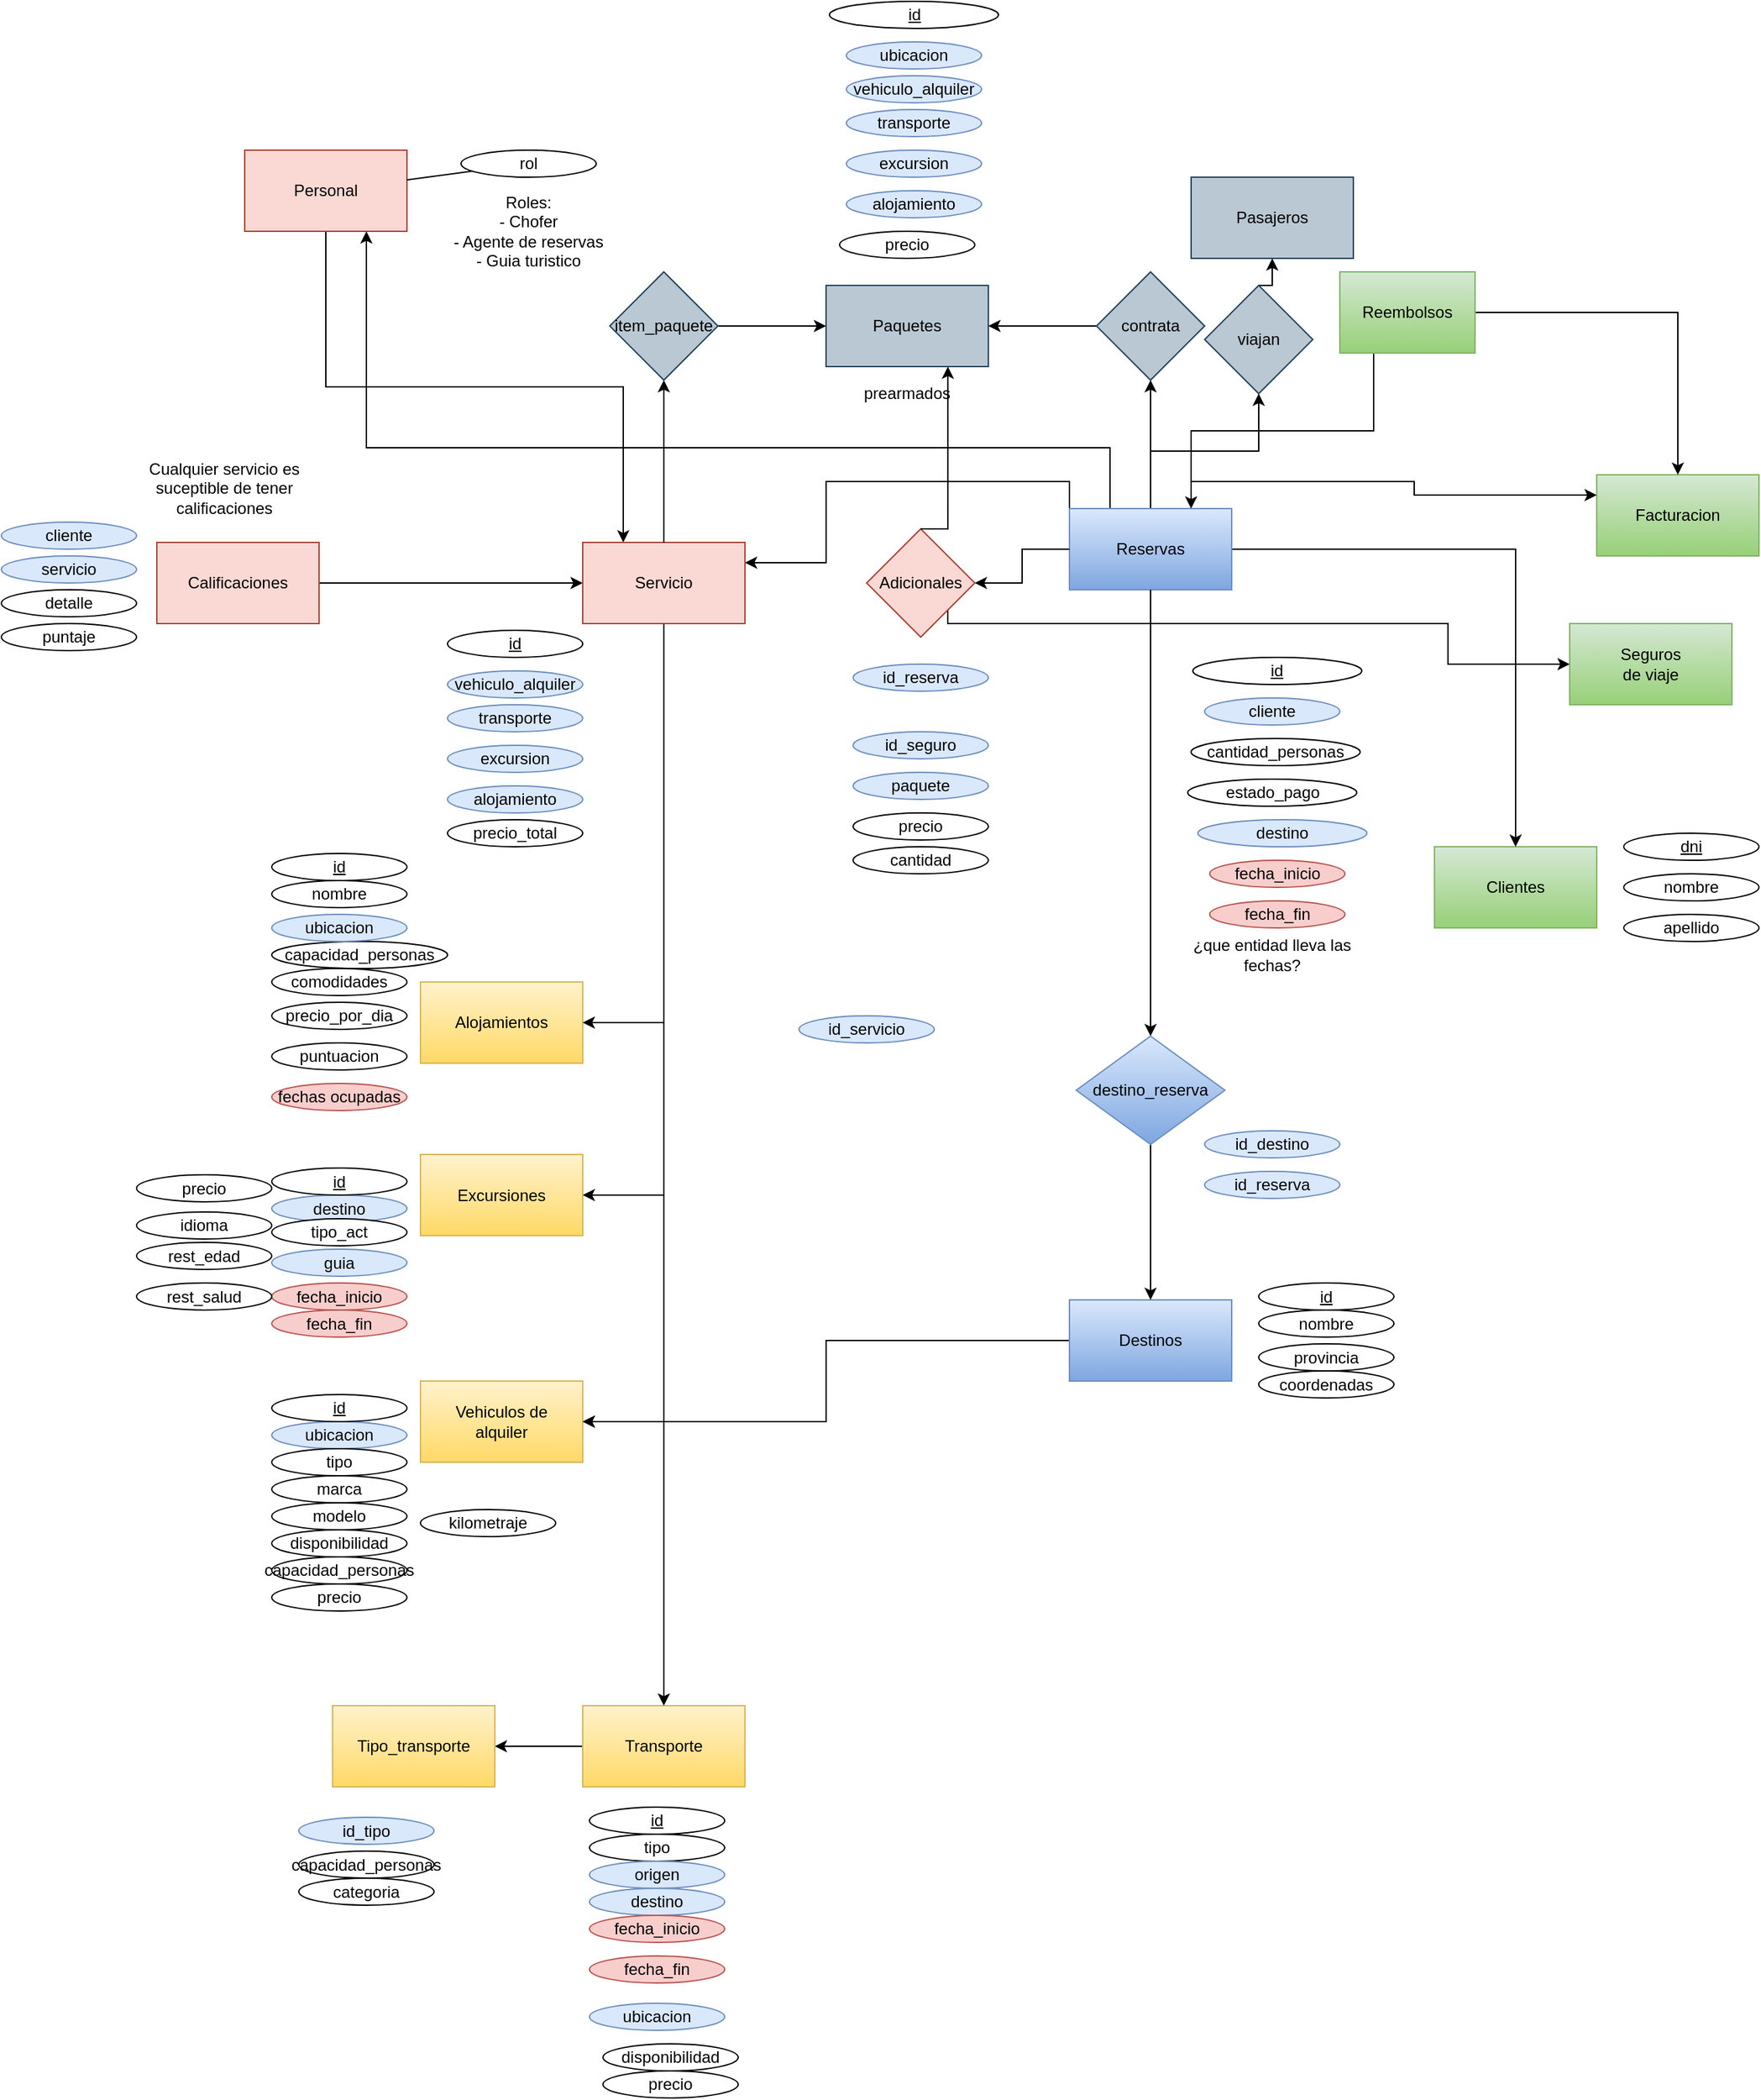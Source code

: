 <mxfile version="24.7.17">
  <diagram name="Page-1" id="UrSIMHSN78dXL3oGRir0">
    <mxGraphModel dx="1760" dy="1890" grid="1" gridSize="10" guides="1" tooltips="1" connect="1" arrows="1" fold="1" page="1" pageScale="1" pageWidth="850" pageHeight="1100" math="0" shadow="0">
      <root>
        <mxCell id="0" />
        <mxCell id="1" parent="0" />
        <mxCell id="R2IqZ1rW75b092OCPJyT-34" style="edgeStyle=orthogonalEdgeStyle;rounded=0;orthogonalLoop=1;jettySize=auto;html=1;" parent="1" source="o-_3mG_s1K9jIx6jlIY4-4" target="R2IqZ1rW75b092OCPJyT-31" edge="1">
          <mxGeometry relative="1" as="geometry" />
        </mxCell>
        <mxCell id="o-_3mG_s1K9jIx6jlIY4-4" value="Transporte" style="rounded=0;whiteSpace=wrap;html=1;fillColor=#fff2cc;strokeColor=#d6b656;gradientColor=#ffd966;" parent="1" vertex="1">
          <mxGeometry x="1000" y="1170" width="120" height="60" as="geometry" />
        </mxCell>
        <mxCell id="o-_3mG_s1K9jIx6jlIY4-6" value="Vehiculos de&lt;br&gt;alquiler" style="rounded=0;whiteSpace=wrap;html=1;fillColor=#fff2cc;strokeColor=#d6b656;gradientColor=#ffd966;" parent="1" vertex="1">
          <mxGeometry x="880" y="930" width="120" height="60" as="geometry" />
        </mxCell>
        <mxCell id="o-_3mG_s1K9jIx6jlIY4-8" value="Facturacion" style="rounded=0;whiteSpace=wrap;html=1;fillColor=#d5e8d4;strokeColor=#82b366;gradientColor=#97d077;" parent="1" vertex="1">
          <mxGeometry x="1750" y="260" width="120" height="60" as="geometry" />
        </mxCell>
        <mxCell id="jHd-pFRLJOlzFXW1EjXZ-3" style="edgeStyle=orthogonalEdgeStyle;rounded=0;orthogonalLoop=1;jettySize=auto;html=1;exitX=1;exitY=0.5;exitDx=0;exitDy=0;entryX=0.5;entryY=0;entryDx=0;entryDy=0;" parent="1" source="o-_3mG_s1K9jIx6jlIY4-9" target="o-_3mG_s1K9jIx6jlIY4-8" edge="1">
          <mxGeometry relative="1" as="geometry" />
        </mxCell>
        <mxCell id="jHd-pFRLJOlzFXW1EjXZ-4" style="edgeStyle=orthogonalEdgeStyle;rounded=0;orthogonalLoop=1;jettySize=auto;html=1;exitX=0.25;exitY=1;exitDx=0;exitDy=0;entryX=0.75;entryY=0;entryDx=0;entryDy=0;" parent="1" source="o-_3mG_s1K9jIx6jlIY4-9" target="o-_3mG_s1K9jIx6jlIY4-84" edge="1">
          <mxGeometry relative="1" as="geometry" />
        </mxCell>
        <mxCell id="o-_3mG_s1K9jIx6jlIY4-9" value="Reembolsos" style="rounded=0;whiteSpace=wrap;html=1;fillColor=#d5e8d4;strokeColor=#82b366;gradientColor=#97d077;" parent="1" vertex="1">
          <mxGeometry x="1560" y="110" width="100" height="60" as="geometry" />
        </mxCell>
        <mxCell id="jHd-pFRLJOlzFXW1EjXZ-5" style="edgeStyle=orthogonalEdgeStyle;rounded=0;orthogonalLoop=1;jettySize=auto;html=1;exitX=0.5;exitY=1;exitDx=0;exitDy=0;entryX=0.25;entryY=0;entryDx=0;entryDy=0;" parent="1" source="o-_3mG_s1K9jIx6jlIY4-10" target="o-_3mG_s1K9jIx6jlIY4-113" edge="1">
          <mxGeometry relative="1" as="geometry" />
        </mxCell>
        <mxCell id="o-_3mG_s1K9jIx6jlIY4-10" value="Personal" style="rounded=0;whiteSpace=wrap;html=1;fillColor=#fad9d5;strokeColor=#ae4132;" parent="1" vertex="1">
          <mxGeometry x="750" y="20" width="120" height="60" as="geometry" />
        </mxCell>
        <mxCell id="o-_3mG_s1K9jIx6jlIY4-11" value="Seguros&lt;br&gt;de viaje" style="rounded=0;whiteSpace=wrap;html=1;fillColor=#d5e8d4;strokeColor=#82b366;gradientColor=#97d077;" parent="1" vertex="1">
          <mxGeometry x="1730" y="370" width="120" height="60" as="geometry" />
        </mxCell>
        <mxCell id="o-_3mG_s1K9jIx6jlIY4-136" style="edgeStyle=orthogonalEdgeStyle;rounded=0;orthogonalLoop=1;jettySize=auto;html=1;" parent="1" source="o-_3mG_s1K9jIx6jlIY4-12" target="o-_3mG_s1K9jIx6jlIY4-113" edge="1">
          <mxGeometry relative="1" as="geometry" />
        </mxCell>
        <mxCell id="o-_3mG_s1K9jIx6jlIY4-12" value="Calificaciones" style="rounded=0;whiteSpace=wrap;html=1;fillColor=#fad9d5;strokeColor=#ae4132;" parent="1" vertex="1">
          <mxGeometry x="685" y="310" width="120" height="60" as="geometry" />
        </mxCell>
        <mxCell id="o-_3mG_s1K9jIx6jlIY4-22" value="Cualquier servicio es suceptible de tener calificaciones" style="text;html=1;align=center;verticalAlign=middle;whiteSpace=wrap;rounded=0;" parent="1" vertex="1">
          <mxGeometry x="655" y="240" width="160" height="60" as="geometry" />
        </mxCell>
        <mxCell id="o-_3mG_s1K9jIx6jlIY4-26" value="provincia" style="ellipse;whiteSpace=wrap;html=1;" parent="1" vertex="1">
          <mxGeometry x="1500" y="902.5" width="100" height="20" as="geometry" />
        </mxCell>
        <mxCell id="R2IqZ1rW75b092OCPJyT-41" style="edgeStyle=orthogonalEdgeStyle;rounded=0;orthogonalLoop=1;jettySize=auto;html=1;" parent="1" source="o-_3mG_s1K9jIx6jlIY4-27" target="o-_3mG_s1K9jIx6jlIY4-6" edge="1">
          <mxGeometry relative="1" as="geometry" />
        </mxCell>
        <mxCell id="o-_3mG_s1K9jIx6jlIY4-27" value="Destinos" style="rounded=0;whiteSpace=wrap;html=1;fillColor=#dae8fc;strokeColor=#6c8ebf;gradientColor=#7ea6e0;" parent="1" vertex="1">
          <mxGeometry x="1360" y="870" width="120" height="60" as="geometry" />
        </mxCell>
        <mxCell id="o-_3mG_s1K9jIx6jlIY4-29" value="nombre" style="ellipse;whiteSpace=wrap;html=1;" parent="1" vertex="1">
          <mxGeometry x="1500" y="877.5" width="100" height="20" as="geometry" />
        </mxCell>
        <mxCell id="o-_3mG_s1K9jIx6jlIY4-31" value="id" style="ellipse;whiteSpace=wrap;html=1;fontStyle=4" parent="1" vertex="1">
          <mxGeometry x="1500" y="857.5" width="100" height="20" as="geometry" />
        </mxCell>
        <mxCell id="o-_3mG_s1K9jIx6jlIY4-36" value="ubicacion" style="ellipse;whiteSpace=wrap;html=1;fillColor=#dae8fc;strokeColor=#6c8ebf;" parent="1" vertex="1">
          <mxGeometry x="770" y="960" width="100" height="20" as="geometry" />
        </mxCell>
        <mxCell id="o-_3mG_s1K9jIx6jlIY4-38" value="id" style="ellipse;whiteSpace=wrap;html=1;fontStyle=4" parent="1" vertex="1">
          <mxGeometry x="770" y="940" width="100" height="20" as="geometry" />
        </mxCell>
        <mxCell id="o-_3mG_s1K9jIx6jlIY4-42" value="Roles:&lt;br&gt;- Chofer&lt;div&gt;- Agente de reservas&lt;/div&gt;&lt;div&gt;- Guia turistico&lt;/div&gt;" style="text;html=1;align=center;verticalAlign=middle;whiteSpace=wrap;rounded=0;" parent="1" vertex="1">
          <mxGeometry x="880" y="50" width="160" height="60" as="geometry" />
        </mxCell>
        <mxCell id="o-_3mG_s1K9jIx6jlIY4-43" value="rol" style="ellipse;whiteSpace=wrap;html=1;" parent="1" vertex="1">
          <mxGeometry x="910" y="20" width="100" height="20" as="geometry" />
        </mxCell>
        <mxCell id="o-_3mG_s1K9jIx6jlIY4-45" value="" style="endArrow=none;html=1;rounded=0;" parent="1" source="o-_3mG_s1K9jIx6jlIY4-43" target="o-_3mG_s1K9jIx6jlIY4-10" edge="1">
          <mxGeometry width="50" height="50" relative="1" as="geometry">
            <mxPoint x="930" as="sourcePoint" />
            <mxPoint x="980" y="-50" as="targetPoint" />
          </mxGeometry>
        </mxCell>
        <mxCell id="o-_3mG_s1K9jIx6jlIY4-75" value="ubicacion" style="ellipse;whiteSpace=wrap;html=1;fillColor=#dae8fc;strokeColor=#6c8ebf;" parent="1" vertex="1">
          <mxGeometry x="1005" y="1390" width="100" height="20" as="geometry" />
        </mxCell>
        <mxCell id="o-_3mG_s1K9jIx6jlIY4-76" value="id" style="ellipse;whiteSpace=wrap;html=1;fontStyle=4" parent="1" vertex="1">
          <mxGeometry x="1005" y="1245" width="100" height="20" as="geometry" />
        </mxCell>
        <mxCell id="o-_3mG_s1K9jIx6jlIY4-80" value="Clientes" style="rounded=0;whiteSpace=wrap;html=1;fillColor=#d5e8d4;strokeColor=#82b366;gradientColor=#97d077;" parent="1" vertex="1">
          <mxGeometry x="1630" y="535" width="120" height="60" as="geometry" />
        </mxCell>
        <mxCell id="o-_3mG_s1K9jIx6jlIY4-81" style="edgeStyle=orthogonalEdgeStyle;rounded=0;orthogonalLoop=1;jettySize=auto;html=1;" parent="1" source="o-_3mG_s1K9jIx6jlIY4-84" target="o-_3mG_s1K9jIx6jlIY4-80" edge="1">
          <mxGeometry relative="1" as="geometry" />
        </mxCell>
        <mxCell id="o-_3mG_s1K9jIx6jlIY4-135" style="edgeStyle=orthogonalEdgeStyle;rounded=0;orthogonalLoop=1;jettySize=auto;html=1;" parent="1" source="o-_3mG_s1K9jIx6jlIY4-84" target="o-_3mG_s1K9jIx6jlIY4-133" edge="1">
          <mxGeometry relative="1" as="geometry" />
        </mxCell>
        <mxCell id="R2IqZ1rW75b092OCPJyT-24" style="edgeStyle=orthogonalEdgeStyle;rounded=0;orthogonalLoop=1;jettySize=auto;html=1;" parent="1" source="R2IqZ1rW75b092OCPJyT-20" target="o-_3mG_s1K9jIx6jlIY4-27" edge="1">
          <mxGeometry relative="1" as="geometry" />
        </mxCell>
        <mxCell id="jHd-pFRLJOlzFXW1EjXZ-2" style="edgeStyle=orthogonalEdgeStyle;rounded=0;orthogonalLoop=1;jettySize=auto;html=1;exitX=0.75;exitY=0;exitDx=0;exitDy=0;entryX=0;entryY=0.25;entryDx=0;entryDy=0;" parent="1" source="o-_3mG_s1K9jIx6jlIY4-84" target="o-_3mG_s1K9jIx6jlIY4-8" edge="1">
          <mxGeometry relative="1" as="geometry" />
        </mxCell>
        <mxCell id="jHd-pFRLJOlzFXW1EjXZ-6" style="edgeStyle=orthogonalEdgeStyle;rounded=0;orthogonalLoop=1;jettySize=auto;html=1;exitX=0.25;exitY=0;exitDx=0;exitDy=0;entryX=0.75;entryY=1;entryDx=0;entryDy=0;" parent="1" source="o-_3mG_s1K9jIx6jlIY4-84" target="o-_3mG_s1K9jIx6jlIY4-10" edge="1">
          <mxGeometry relative="1" as="geometry">
            <Array as="points">
              <mxPoint x="1390" y="240" />
              <mxPoint x="840" y="240" />
            </Array>
          </mxGeometry>
        </mxCell>
        <mxCell id="f95F2fE4uRstGQk8PJ_7-2" style="edgeStyle=orthogonalEdgeStyle;rounded=0;orthogonalLoop=1;jettySize=auto;html=1;exitX=0.5;exitY=0;exitDx=0;exitDy=0;entryX=0.5;entryY=1;entryDx=0;entryDy=0;" parent="1" source="o-_3mG_s1K9jIx6jlIY4-84" target="f95F2fE4uRstGQk8PJ_7-1" edge="1">
          <mxGeometry relative="1" as="geometry" />
        </mxCell>
        <mxCell id="f95F2fE4uRstGQk8PJ_7-6" style="edgeStyle=orthogonalEdgeStyle;rounded=0;orthogonalLoop=1;jettySize=auto;html=1;exitX=0;exitY=0;exitDx=0;exitDy=0;entryX=1;entryY=0.25;entryDx=0;entryDy=0;" parent="1" source="o-_3mG_s1K9jIx6jlIY4-84" target="o-_3mG_s1K9jIx6jlIY4-113" edge="1">
          <mxGeometry relative="1" as="geometry">
            <Array as="points">
              <mxPoint x="1360" y="265" />
              <mxPoint x="1180" y="265" />
              <mxPoint x="1180" y="325" />
            </Array>
          </mxGeometry>
        </mxCell>
        <mxCell id="o-_3mG_s1K9jIx6jlIY4-84" value="Reservas" style="rounded=0;whiteSpace=wrap;html=1;fillColor=#dae8fc;strokeColor=#6c8ebf;gradientColor=#7ea6e0;" parent="1" vertex="1">
          <mxGeometry x="1360" y="285" width="120" height="60" as="geometry" />
        </mxCell>
        <mxCell id="o-_3mG_s1K9jIx6jlIY4-85" value="Alojamientos" style="rounded=0;whiteSpace=wrap;html=1;fillColor=#fff2cc;strokeColor=#d6b656;gradientColor=#ffd966;" parent="1" vertex="1">
          <mxGeometry x="880" y="635" width="120" height="60" as="geometry" />
        </mxCell>
        <mxCell id="o-_3mG_s1K9jIx6jlIY4-86" value="Excursiones" style="rounded=0;whiteSpace=wrap;html=1;fillColor=#fff2cc;strokeColor=#d6b656;gradientColor=#ffd966;" parent="1" vertex="1">
          <mxGeometry x="880" y="762.5" width="120" height="60" as="geometry" />
        </mxCell>
        <mxCell id="o-_3mG_s1K9jIx6jlIY4-88" value="cantidad_personas" style="ellipse;whiteSpace=wrap;html=1;" parent="1" vertex="1">
          <mxGeometry x="1450" y="455" width="125" height="20" as="geometry" />
        </mxCell>
        <mxCell id="o-_3mG_s1K9jIx6jlIY4-89" value="dni" style="ellipse;whiteSpace=wrap;html=1;fontStyle=4" parent="1" vertex="1">
          <mxGeometry x="1770" y="525" width="100" height="20" as="geometry" />
        </mxCell>
        <mxCell id="o-_3mG_s1K9jIx6jlIY4-90" value="fecha_inicio" style="ellipse;whiteSpace=wrap;html=1;fillColor=#f8cecc;strokeColor=#b85450;" parent="1" vertex="1">
          <mxGeometry x="1463.75" y="545" width="100" height="20" as="geometry" />
        </mxCell>
        <mxCell id="o-_3mG_s1K9jIx6jlIY4-91" value="¿que entidad lleva las fechas?" style="text;html=1;align=center;verticalAlign=middle;whiteSpace=wrap;rounded=0;" parent="1" vertex="1">
          <mxGeometry x="1430" y="585" width="160" height="60" as="geometry" />
        </mxCell>
        <mxCell id="o-_3mG_s1K9jIx6jlIY4-92" value="fecha_fin" style="ellipse;whiteSpace=wrap;html=1;fillColor=#f8cecc;strokeColor=#b85450;" parent="1" vertex="1">
          <mxGeometry x="1463.75" y="575" width="100" height="20" as="geometry" />
        </mxCell>
        <mxCell id="o-_3mG_s1K9jIx6jlIY4-93" value="apellido" style="ellipse;whiteSpace=wrap;html=1;" parent="1" vertex="1">
          <mxGeometry x="1770" y="585" width="100" height="20" as="geometry" />
        </mxCell>
        <mxCell id="o-_3mG_s1K9jIx6jlIY4-100" value="cliente" style="ellipse;whiteSpace=wrap;html=1;fillColor=#dae8fc;strokeColor=#6c8ebf;" parent="1" vertex="1">
          <mxGeometry x="1460" y="425" width="100" height="20" as="geometry" />
        </mxCell>
        <mxCell id="o-_3mG_s1K9jIx6jlIY4-101" value="nombre" style="ellipse;whiteSpace=wrap;html=1;" parent="1" vertex="1">
          <mxGeometry x="770" y="560" width="100" height="20" as="geometry" />
        </mxCell>
        <mxCell id="o-_3mG_s1K9jIx6jlIY4-102" value="id" style="ellipse;whiteSpace=wrap;html=1;fontStyle=4" parent="1" vertex="1">
          <mxGeometry x="770" y="540" width="100" height="20" as="geometry" />
        </mxCell>
        <mxCell id="o-_3mG_s1K9jIx6jlIY4-103" value="precio_por_dia" style="ellipse;whiteSpace=wrap;html=1;" parent="1" vertex="1">
          <mxGeometry x="770" y="650" width="100" height="20" as="geometry" />
        </mxCell>
        <mxCell id="o-_3mG_s1K9jIx6jlIY4-104" value="puntuacion" style="ellipse;whiteSpace=wrap;html=1;" parent="1" vertex="1">
          <mxGeometry x="770" y="680" width="100" height="20" as="geometry" />
        </mxCell>
        <mxCell id="o-_3mG_s1K9jIx6jlIY4-105" value="comodidades" style="ellipse;whiteSpace=wrap;html=1;" parent="1" vertex="1">
          <mxGeometry x="770" y="625" width="100" height="20" as="geometry" />
        </mxCell>
        <mxCell id="o-_3mG_s1K9jIx6jlIY4-106" value="fechas ocupadas" style="ellipse;whiteSpace=wrap;html=1;fillColor=#f8cecc;strokeColor=#b85450;" parent="1" vertex="1">
          <mxGeometry x="770" y="710" width="100" height="20" as="geometry" />
        </mxCell>
        <mxCell id="o-_3mG_s1K9jIx6jlIY4-107" value="capacidad_personas" style="ellipse;whiteSpace=wrap;html=1;" parent="1" vertex="1">
          <mxGeometry x="770" y="605" width="130" height="20" as="geometry" />
        </mxCell>
        <mxCell id="o-_3mG_s1K9jIx6jlIY4-108" value="ubicacion" style="ellipse;whiteSpace=wrap;html=1;fillColor=#dae8fc;strokeColor=#6c8ebf;" parent="1" vertex="1">
          <mxGeometry x="770" y="585" width="100" height="20" as="geometry" />
        </mxCell>
        <mxCell id="o-_3mG_s1K9jIx6jlIY4-109" value="destino" style="ellipse;whiteSpace=wrap;html=1;fillColor=#dae8fc;strokeColor=#6c8ebf;" parent="1" vertex="1">
          <mxGeometry x="770" y="792.5" width="100" height="20" as="geometry" />
        </mxCell>
        <mxCell id="o-_3mG_s1K9jIx6jlIY4-110" value="id" style="ellipse;whiteSpace=wrap;html=1;fontStyle=4" parent="1" vertex="1">
          <mxGeometry x="770" y="772.5" width="100" height="20" as="geometry" />
        </mxCell>
        <mxCell id="o-_3mG_s1K9jIx6jlIY4-111" value="id" style="ellipse;whiteSpace=wrap;html=1;fontStyle=4" parent="1" vertex="1">
          <mxGeometry x="1182.5" y="-90" width="125" height="20" as="geometry" />
        </mxCell>
        <mxCell id="R2IqZ1rW75b092OCPJyT-37" style="edgeStyle=orthogonalEdgeStyle;rounded=0;orthogonalLoop=1;jettySize=auto;html=1;entryX=1;entryY=0.5;entryDx=0;entryDy=0;" parent="1" source="o-_3mG_s1K9jIx6jlIY4-113" target="o-_3mG_s1K9jIx6jlIY4-85" edge="1">
          <mxGeometry relative="1" as="geometry" />
        </mxCell>
        <mxCell id="R2IqZ1rW75b092OCPJyT-38" style="edgeStyle=orthogonalEdgeStyle;rounded=0;orthogonalLoop=1;jettySize=auto;html=1;entryX=1;entryY=0.5;entryDx=0;entryDy=0;" parent="1" source="o-_3mG_s1K9jIx6jlIY4-113" target="o-_3mG_s1K9jIx6jlIY4-86" edge="1">
          <mxGeometry relative="1" as="geometry" />
        </mxCell>
        <mxCell id="R2IqZ1rW75b092OCPJyT-39" style="edgeStyle=orthogonalEdgeStyle;rounded=0;orthogonalLoop=1;jettySize=auto;html=1;entryX=1;entryY=0.5;entryDx=0;entryDy=0;" parent="1" source="o-_3mG_s1K9jIx6jlIY4-113" target="o-_3mG_s1K9jIx6jlIY4-6" edge="1">
          <mxGeometry relative="1" as="geometry" />
        </mxCell>
        <mxCell id="R2IqZ1rW75b092OCPJyT-40" style="edgeStyle=orthogonalEdgeStyle;rounded=0;orthogonalLoop=1;jettySize=auto;html=1;" parent="1" source="o-_3mG_s1K9jIx6jlIY4-113" target="o-_3mG_s1K9jIx6jlIY4-4" edge="1">
          <mxGeometry relative="1" as="geometry" />
        </mxCell>
        <mxCell id="o-_3mG_s1K9jIx6jlIY4-113" value="Servicio" style="rounded=0;whiteSpace=wrap;html=1;fillColor=#fad9d5;strokeColor=#ae4132;" parent="1" vertex="1">
          <mxGeometry x="1000" y="310" width="120" height="60" as="geometry" />
        </mxCell>
        <mxCell id="o-_3mG_s1K9jIx6jlIY4-116" value="nombre" style="ellipse;whiteSpace=wrap;html=1;" parent="1" vertex="1">
          <mxGeometry x="1770" y="555" width="100" height="20" as="geometry" />
        </mxCell>
        <mxCell id="o-_3mG_s1K9jIx6jlIY4-121" value="estado_pago" style="ellipse;whiteSpace=wrap;html=1;" parent="1" vertex="1">
          <mxGeometry x="1447.5" y="485" width="125" height="20" as="geometry" />
        </mxCell>
        <mxCell id="o-_3mG_s1K9jIx6jlIY4-123" value="id" style="ellipse;whiteSpace=wrap;html=1;fontStyle=4" parent="1" vertex="1">
          <mxGeometry x="900" y="375" width="100" height="20" as="geometry" />
        </mxCell>
        <mxCell id="o-_3mG_s1K9jIx6jlIY4-124" value="Paquetes" style="rounded=0;whiteSpace=wrap;html=1;fillColor=#bac8d3;strokeColor=#23445d;" parent="1" vertex="1">
          <mxGeometry x="1180" y="120" width="120" height="60" as="geometry" />
        </mxCell>
        <mxCell id="o-_3mG_s1K9jIx6jlIY4-125" value="prearmados" style="text;html=1;align=center;verticalAlign=middle;whiteSpace=wrap;rounded=0;" parent="1" vertex="1">
          <mxGeometry x="1160" y="170" width="160" height="60" as="geometry" />
        </mxCell>
        <mxCell id="o-_3mG_s1K9jIx6jlIY4-129" value="" style="edgeStyle=orthogonalEdgeStyle;rounded=0;orthogonalLoop=1;jettySize=auto;html=1;" parent="1" source="o-_3mG_s1K9jIx6jlIY4-113" target="o-_3mG_s1K9jIx6jlIY4-126" edge="1">
          <mxGeometry relative="1" as="geometry">
            <mxPoint x="1060" y="310" as="sourcePoint" />
            <mxPoint x="1150" y="160" as="targetPoint" />
            <Array as="points" />
          </mxGeometry>
        </mxCell>
        <mxCell id="R2IqZ1rW75b092OCPJyT-36" style="edgeStyle=orthogonalEdgeStyle;rounded=0;orthogonalLoop=1;jettySize=auto;html=1;" parent="1" source="o-_3mG_s1K9jIx6jlIY4-126" target="o-_3mG_s1K9jIx6jlIY4-124" edge="1">
          <mxGeometry relative="1" as="geometry" />
        </mxCell>
        <mxCell id="o-_3mG_s1K9jIx6jlIY4-126" value="item_paquete" style="rhombus;whiteSpace=wrap;html=1;fillColor=#bac8d3;strokeColor=#23445d;" parent="1" vertex="1">
          <mxGeometry x="1020" y="110" width="80" height="80" as="geometry" />
        </mxCell>
        <mxCell id="o-_3mG_s1K9jIx6jlIY4-131" value="" style="edgeStyle=orthogonalEdgeStyle;rounded=0;orthogonalLoop=1;jettySize=auto;html=1;" parent="1" source="o-_3mG_s1K9jIx6jlIY4-84" target="o-_3mG_s1K9jIx6jlIY4-127" edge="1">
          <mxGeometry relative="1" as="geometry">
            <mxPoint x="1330" y="375" as="sourcePoint" />
            <mxPoint x="1170" y="325" as="targetPoint" />
          </mxGeometry>
        </mxCell>
        <mxCell id="f95F2fE4uRstGQk8PJ_7-5" style="edgeStyle=orthogonalEdgeStyle;rounded=0;orthogonalLoop=1;jettySize=auto;html=1;exitX=1;exitY=1;exitDx=0;exitDy=0;entryX=0;entryY=0.5;entryDx=0;entryDy=0;" parent="1" source="o-_3mG_s1K9jIx6jlIY4-127" target="o-_3mG_s1K9jIx6jlIY4-11" edge="1">
          <mxGeometry relative="1" as="geometry">
            <mxPoint x="1320" y="420" as="targetPoint" />
            <Array as="points">
              <mxPoint x="1270" y="370" />
              <mxPoint x="1640" y="370" />
              <mxPoint x="1640" y="400" />
            </Array>
          </mxGeometry>
        </mxCell>
        <mxCell id="o-_3mG_s1K9jIx6jlIY4-127" value="Adicionales" style="rhombus;whiteSpace=wrap;html=1;fillColor=#fad9d5;strokeColor=#ae4132;" parent="1" vertex="1">
          <mxGeometry x="1210" y="300" width="80" height="80" as="geometry" />
        </mxCell>
        <mxCell id="R2IqZ1rW75b092OCPJyT-35" style="edgeStyle=orthogonalEdgeStyle;rounded=0;orthogonalLoop=1;jettySize=auto;html=1;" parent="1" source="o-_3mG_s1K9jIx6jlIY4-133" target="o-_3mG_s1K9jIx6jlIY4-124" edge="1">
          <mxGeometry relative="1" as="geometry" />
        </mxCell>
        <mxCell id="o-_3mG_s1K9jIx6jlIY4-133" value="contrata" style="rhombus;whiteSpace=wrap;html=1;fillColor=#bac8d3;strokeColor=#23445d;" parent="1" vertex="1">
          <mxGeometry x="1380" y="110" width="80" height="80" as="geometry" />
        </mxCell>
        <mxCell id="o-_3mG_s1K9jIx6jlIY4-137" value="destino" style="ellipse;whiteSpace=wrap;html=1;fillColor=#dae8fc;strokeColor=#6c8ebf;" parent="1" vertex="1">
          <mxGeometry x="1455" y="515" width="125" height="20" as="geometry" />
        </mxCell>
        <mxCell id="o-_3mG_s1K9jIx6jlIY4-138" value="cliente" style="ellipse;whiteSpace=wrap;html=1;fillColor=#dae8fc;strokeColor=#6c8ebf;" parent="1" vertex="1">
          <mxGeometry x="570" y="295" width="100" height="20" as="geometry" />
        </mxCell>
        <mxCell id="o-_3mG_s1K9jIx6jlIY4-139" value="servicio" style="ellipse;whiteSpace=wrap;html=1;fillColor=#dae8fc;strokeColor=#6c8ebf;" parent="1" vertex="1">
          <mxGeometry x="570" y="320" width="100" height="20" as="geometry" />
        </mxCell>
        <mxCell id="o-_3mG_s1K9jIx6jlIY4-140" value="detalle" style="ellipse;whiteSpace=wrap;html=1;" parent="1" vertex="1">
          <mxGeometry x="570" y="345" width="100" height="20" as="geometry" />
        </mxCell>
        <mxCell id="o-_3mG_s1K9jIx6jlIY4-141" value="puntaje" style="ellipse;whiteSpace=wrap;html=1;" parent="1" vertex="1">
          <mxGeometry x="570" y="370" width="100" height="20" as="geometry" />
        </mxCell>
        <mxCell id="o-_3mG_s1K9jIx6jlIY4-142" value="id" style="ellipse;whiteSpace=wrap;html=1;fontStyle=4" parent="1" vertex="1">
          <mxGeometry x="1451.25" y="395" width="125" height="20" as="geometry" />
        </mxCell>
        <mxCell id="o-_3mG_s1K9jIx6jlIY4-143" value="ubicacion" style="ellipse;whiteSpace=wrap;html=1;fillColor=#dae8fc;strokeColor=#6c8ebf;" parent="1" vertex="1">
          <mxGeometry x="1195" y="-60" width="100" height="20" as="geometry" />
        </mxCell>
        <mxCell id="o-_3mG_s1K9jIx6jlIY4-145" value="coordenadas" style="ellipse;whiteSpace=wrap;html=1;" parent="1" vertex="1">
          <mxGeometry x="1500" y="922.5" width="100" height="20" as="geometry" />
        </mxCell>
        <mxCell id="o-_3mG_s1K9jIx6jlIY4-146" value="tipo" style="ellipse;whiteSpace=wrap;html=1;" parent="1" vertex="1">
          <mxGeometry x="770" y="980" width="100" height="20" as="geometry" />
        </mxCell>
        <mxCell id="o-_3mG_s1K9jIx6jlIY4-147" value="marca" style="ellipse;whiteSpace=wrap;html=1;" parent="1" vertex="1">
          <mxGeometry x="770" y="1000" width="100" height="20" as="geometry" />
        </mxCell>
        <mxCell id="o-_3mG_s1K9jIx6jlIY4-148" value="modelo" style="ellipse;whiteSpace=wrap;html=1;" parent="1" vertex="1">
          <mxGeometry x="770" y="1020" width="100" height="20" as="geometry" />
        </mxCell>
        <mxCell id="o-_3mG_s1K9jIx6jlIY4-149" value="disponibilidad" style="ellipse;whiteSpace=wrap;html=1;" parent="1" vertex="1">
          <mxGeometry x="770" y="1040" width="100" height="20" as="geometry" />
        </mxCell>
        <mxCell id="o-_3mG_s1K9jIx6jlIY4-150" value="capacidad_personas" style="ellipse;whiteSpace=wrap;html=1;" parent="1" vertex="1">
          <mxGeometry x="770" y="1060" width="100" height="20" as="geometry" />
        </mxCell>
        <mxCell id="o-_3mG_s1K9jIx6jlIY4-151" value="precio" style="ellipse;whiteSpace=wrap;html=1;" parent="1" vertex="1">
          <mxGeometry x="770" y="1080" width="100" height="20" as="geometry" />
        </mxCell>
        <mxCell id="o-_3mG_s1K9jIx6jlIY4-152" value="tipo" style="ellipse;whiteSpace=wrap;html=1;" parent="1" vertex="1">
          <mxGeometry x="1005" y="1265" width="100" height="20" as="geometry" />
        </mxCell>
        <mxCell id="o-_3mG_s1K9jIx6jlIY4-153" value="origen" style="ellipse;whiteSpace=wrap;html=1;fillColor=#dae8fc;strokeColor=#6c8ebf;" parent="1" vertex="1">
          <mxGeometry x="1005" y="1285" width="100" height="20" as="geometry" />
        </mxCell>
        <mxCell id="o-_3mG_s1K9jIx6jlIY4-154" value="destino" style="ellipse;whiteSpace=wrap;html=1;fillColor=#dae8fc;strokeColor=#6c8ebf;" parent="1" vertex="1">
          <mxGeometry x="1005" y="1305" width="100" height="20" as="geometry" />
        </mxCell>
        <mxCell id="o-_3mG_s1K9jIx6jlIY4-155" value="fecha_inicio" style="ellipse;whiteSpace=wrap;html=1;fillColor=#f8cecc;strokeColor=#b85450;" parent="1" vertex="1">
          <mxGeometry x="1005" y="1325" width="100" height="20" as="geometry" />
        </mxCell>
        <mxCell id="o-_3mG_s1K9jIx6jlIY4-156" value="fecha_fin" style="ellipse;whiteSpace=wrap;html=1;fillColor=#f8cecc;strokeColor=#b85450;" parent="1" vertex="1">
          <mxGeometry x="1005" y="1355" width="100" height="20" as="geometry" />
        </mxCell>
        <mxCell id="o-_3mG_s1K9jIx6jlIY4-157" value="capacidad_personas" style="ellipse;whiteSpace=wrap;html=1;" parent="1" vertex="1">
          <mxGeometry x="790" y="1277.5" width="100" height="20" as="geometry" />
        </mxCell>
        <mxCell id="o-_3mG_s1K9jIx6jlIY4-158" value="disponibilidad" style="ellipse;whiteSpace=wrap;html=1;" parent="1" vertex="1">
          <mxGeometry x="1015" y="1420" width="100" height="20" as="geometry" />
        </mxCell>
        <mxCell id="o-_3mG_s1K9jIx6jlIY4-159" value="precio" style="ellipse;whiteSpace=wrap;html=1;" parent="1" vertex="1">
          <mxGeometry x="1015" y="1440" width="100" height="20" as="geometry" />
        </mxCell>
        <mxCell id="o-_3mG_s1K9jIx6jlIY4-160" value="tipo_act" style="ellipse;whiteSpace=wrap;html=1;" parent="1" vertex="1">
          <mxGeometry x="770" y="810" width="100" height="20" as="geometry" />
        </mxCell>
        <mxCell id="o-_3mG_s1K9jIx6jlIY4-162" value="fecha_inicio" style="ellipse;whiteSpace=wrap;html=1;fillColor=#f8cecc;strokeColor=#b85450;" parent="1" vertex="1">
          <mxGeometry x="770" y="857.5" width="100" height="20" as="geometry" />
        </mxCell>
        <mxCell id="o-_3mG_s1K9jIx6jlIY4-163" value="fecha_fin" style="ellipse;whiteSpace=wrap;html=1;fillColor=#f8cecc;strokeColor=#b85450;" parent="1" vertex="1">
          <mxGeometry x="770" y="877.5" width="100" height="20" as="geometry" />
        </mxCell>
        <mxCell id="o-_3mG_s1K9jIx6jlIY4-164" value="guia" style="ellipse;whiteSpace=wrap;html=1;fillColor=#dae8fc;strokeColor=#6c8ebf;" parent="1" vertex="1">
          <mxGeometry x="770" y="832.5" width="100" height="20" as="geometry" />
        </mxCell>
        <mxCell id="R2IqZ1rW75b092OCPJyT-2" value="id_servicio" style="ellipse;whiteSpace=wrap;html=1;fillColor=#dae8fc;strokeColor=#6c8ebf;" parent="1" vertex="1">
          <mxGeometry x="1160" y="660" width="100" height="20" as="geometry" />
        </mxCell>
        <mxCell id="R2IqZ1rW75b092OCPJyT-3" value="id_seguro" style="ellipse;whiteSpace=wrap;html=1;fillColor=#dae8fc;strokeColor=#6c8ebf;" parent="1" vertex="1">
          <mxGeometry x="1200" y="450" width="100" height="20" as="geometry" />
        </mxCell>
        <mxCell id="R2IqZ1rW75b092OCPJyT-4" value="paquete" style="ellipse;whiteSpace=wrap;html=1;fillColor=#dae8fc;strokeColor=#6c8ebf;" parent="1" vertex="1">
          <mxGeometry x="1200" y="480" width="100" height="20" as="geometry" />
        </mxCell>
        <mxCell id="R2IqZ1rW75b092OCPJyT-6" value="precio" style="ellipse;whiteSpace=wrap;html=1;" parent="1" vertex="1">
          <mxGeometry x="1200" y="510" width="100" height="20" as="geometry" />
        </mxCell>
        <mxCell id="R2IqZ1rW75b092OCPJyT-7" value="cantidad" style="ellipse;whiteSpace=wrap;html=1;" parent="1" vertex="1">
          <mxGeometry x="1200" y="535" width="100" height="20" as="geometry" />
        </mxCell>
        <mxCell id="R2IqZ1rW75b092OCPJyT-8" value="id_reserva" style="ellipse;whiteSpace=wrap;html=1;fillColor=#dae8fc;strokeColor=#6c8ebf;" parent="1" vertex="1">
          <mxGeometry x="1200" y="400" width="100" height="20" as="geometry" />
        </mxCell>
        <mxCell id="R2IqZ1rW75b092OCPJyT-9" value="vehiculo_alquiler" style="ellipse;whiteSpace=wrap;html=1;fillColor=#dae8fc;strokeColor=#6c8ebf;" parent="1" vertex="1">
          <mxGeometry x="900" y="405" width="100" height="20" as="geometry" />
        </mxCell>
        <mxCell id="R2IqZ1rW75b092OCPJyT-10" value="transporte" style="ellipse;whiteSpace=wrap;html=1;fillColor=#dae8fc;strokeColor=#6c8ebf;" parent="1" vertex="1">
          <mxGeometry x="900" y="430" width="100" height="20" as="geometry" />
        </mxCell>
        <mxCell id="R2IqZ1rW75b092OCPJyT-11" value="excursion" style="ellipse;whiteSpace=wrap;html=1;fillColor=#dae8fc;strokeColor=#6c8ebf;" parent="1" vertex="1">
          <mxGeometry x="900" y="460" width="100" height="20" as="geometry" />
        </mxCell>
        <mxCell id="R2IqZ1rW75b092OCPJyT-12" value="alojamiento" style="ellipse;whiteSpace=wrap;html=1;fillColor=#dae8fc;strokeColor=#6c8ebf;" parent="1" vertex="1">
          <mxGeometry x="900" y="490" width="100" height="20" as="geometry" />
        </mxCell>
        <mxCell id="R2IqZ1rW75b092OCPJyT-13" value="precio_total" style="ellipse;whiteSpace=wrap;html=1;" parent="1" vertex="1">
          <mxGeometry x="900" y="515" width="100" height="20" as="geometry" />
        </mxCell>
        <mxCell id="R2IqZ1rW75b092OCPJyT-14" value="precio" style="ellipse;whiteSpace=wrap;html=1;" parent="1" vertex="1">
          <mxGeometry x="1190" y="80" width="100" height="20" as="geometry" />
        </mxCell>
        <mxCell id="R2IqZ1rW75b092OCPJyT-16" value="vehiculo_alquiler" style="ellipse;whiteSpace=wrap;html=1;fillColor=#dae8fc;strokeColor=#6c8ebf;" parent="1" vertex="1">
          <mxGeometry x="1195" y="-35" width="100" height="20" as="geometry" />
        </mxCell>
        <mxCell id="R2IqZ1rW75b092OCPJyT-17" value="transporte" style="ellipse;whiteSpace=wrap;html=1;fillColor=#dae8fc;strokeColor=#6c8ebf;" parent="1" vertex="1">
          <mxGeometry x="1195" y="-10" width="100" height="20" as="geometry" />
        </mxCell>
        <mxCell id="R2IqZ1rW75b092OCPJyT-18" value="excursion" style="ellipse;whiteSpace=wrap;html=1;fillColor=#dae8fc;strokeColor=#6c8ebf;" parent="1" vertex="1">
          <mxGeometry x="1195" y="20" width="100" height="20" as="geometry" />
        </mxCell>
        <mxCell id="R2IqZ1rW75b092OCPJyT-19" value="alojamiento" style="ellipse;whiteSpace=wrap;html=1;fillColor=#dae8fc;strokeColor=#6c8ebf;" parent="1" vertex="1">
          <mxGeometry x="1195" y="50" width="100" height="20" as="geometry" />
        </mxCell>
        <mxCell id="R2IqZ1rW75b092OCPJyT-21" value="id_destino" style="ellipse;whiteSpace=wrap;html=1;fillColor=#dae8fc;strokeColor=#6c8ebf;" parent="1" vertex="1">
          <mxGeometry x="1460" y="745" width="100" height="20" as="geometry" />
        </mxCell>
        <mxCell id="R2IqZ1rW75b092OCPJyT-23" value="id_reserva" style="ellipse;whiteSpace=wrap;html=1;fillColor=#dae8fc;strokeColor=#6c8ebf;" parent="1" vertex="1">
          <mxGeometry x="1460" y="775" width="100" height="20" as="geometry" />
        </mxCell>
        <mxCell id="R2IqZ1rW75b092OCPJyT-25" value="" style="edgeStyle=orthogonalEdgeStyle;rounded=0;orthogonalLoop=1;jettySize=auto;html=1;" parent="1" source="o-_3mG_s1K9jIx6jlIY4-84" target="R2IqZ1rW75b092OCPJyT-20" edge="1">
          <mxGeometry relative="1" as="geometry">
            <mxPoint x="1470" y="342.5" as="sourcePoint" />
            <mxPoint x="1760" y="342.5" as="targetPoint" />
          </mxGeometry>
        </mxCell>
        <mxCell id="R2IqZ1rW75b092OCPJyT-20" value="destino_reserva" style="rhombus;whiteSpace=wrap;html=1;fillColor=#dae8fc;strokeColor=#6c8ebf;gradientColor=#7ea6e0;" parent="1" vertex="1">
          <mxGeometry x="1365" y="675" width="110" height="80" as="geometry" />
        </mxCell>
        <mxCell id="R2IqZ1rW75b092OCPJyT-26" value="kilometraje" style="ellipse;whiteSpace=wrap;html=1;" parent="1" vertex="1">
          <mxGeometry x="880" y="1025" width="100" height="20" as="geometry" />
        </mxCell>
        <mxCell id="R2IqZ1rW75b092OCPJyT-27" value="precio" style="ellipse;whiteSpace=wrap;html=1;" parent="1" vertex="1">
          <mxGeometry x="670" y="777.5" width="100" height="20" as="geometry" />
        </mxCell>
        <mxCell id="R2IqZ1rW75b092OCPJyT-28" value="idioma" style="ellipse;whiteSpace=wrap;html=1;" parent="1" vertex="1">
          <mxGeometry x="670" y="805" width="100" height="20" as="geometry" />
        </mxCell>
        <mxCell id="R2IqZ1rW75b092OCPJyT-29" value="rest_edad" style="ellipse;whiteSpace=wrap;html=1;" parent="1" vertex="1">
          <mxGeometry x="670" y="827.5" width="100" height="20" as="geometry" />
        </mxCell>
        <mxCell id="R2IqZ1rW75b092OCPJyT-30" value="rest_salud" style="ellipse;whiteSpace=wrap;html=1;" parent="1" vertex="1">
          <mxGeometry x="670" y="857.5" width="100" height="20" as="geometry" />
        </mxCell>
        <mxCell id="R2IqZ1rW75b092OCPJyT-31" value="Tipo_transporte" style="rounded=0;whiteSpace=wrap;html=1;fillColor=#fff2cc;strokeColor=#d6b656;gradientColor=#ffd966;" parent="1" vertex="1">
          <mxGeometry x="815" y="1170" width="120" height="60" as="geometry" />
        </mxCell>
        <mxCell id="R2IqZ1rW75b092OCPJyT-32" value="categoria" style="ellipse;whiteSpace=wrap;html=1;" parent="1" vertex="1">
          <mxGeometry x="790" y="1297.5" width="100" height="20" as="geometry" />
        </mxCell>
        <mxCell id="R2IqZ1rW75b092OCPJyT-33" value="id_tipo" style="ellipse;whiteSpace=wrap;html=1;fillColor=#dae8fc;strokeColor=#6c8ebf;" parent="1" vertex="1">
          <mxGeometry x="790" y="1252.5" width="100" height="20" as="geometry" />
        </mxCell>
        <mxCell id="jHd-pFRLJOlzFXW1EjXZ-7" value="Pasajeros" style="rounded=0;whiteSpace=wrap;html=1;fillColor=#bac8d3;strokeColor=#23445d;" parent="1" vertex="1">
          <mxGeometry x="1450" y="40" width="120" height="60" as="geometry" />
        </mxCell>
        <mxCell id="f95F2fE4uRstGQk8PJ_7-3" style="edgeStyle=orthogonalEdgeStyle;rounded=0;orthogonalLoop=1;jettySize=auto;html=1;exitX=0.5;exitY=0;exitDx=0;exitDy=0;entryX=0.5;entryY=1;entryDx=0;entryDy=0;" parent="1" source="f95F2fE4uRstGQk8PJ_7-1" target="jHd-pFRLJOlzFXW1EjXZ-7" edge="1">
          <mxGeometry relative="1" as="geometry" />
        </mxCell>
        <mxCell id="f95F2fE4uRstGQk8PJ_7-1" value="viajan" style="rhombus;whiteSpace=wrap;html=1;fillColor=#bac8d3;strokeColor=#23445d;" parent="1" vertex="1">
          <mxGeometry x="1460" y="120" width="80" height="80" as="geometry" />
        </mxCell>
        <mxCell id="f95F2fE4uRstGQk8PJ_7-4" style="edgeStyle=orthogonalEdgeStyle;rounded=0;orthogonalLoop=1;jettySize=auto;html=1;exitX=0.5;exitY=0;exitDx=0;exitDy=0;entryX=0.688;entryY=0.167;entryDx=0;entryDy=0;entryPerimeter=0;" parent="1" source="o-_3mG_s1K9jIx6jlIY4-127" target="o-_3mG_s1K9jIx6jlIY4-125" edge="1">
          <mxGeometry relative="1" as="geometry">
            <Array as="points">
              <mxPoint x="1270" y="300" />
            </Array>
          </mxGeometry>
        </mxCell>
      </root>
    </mxGraphModel>
  </diagram>
</mxfile>
